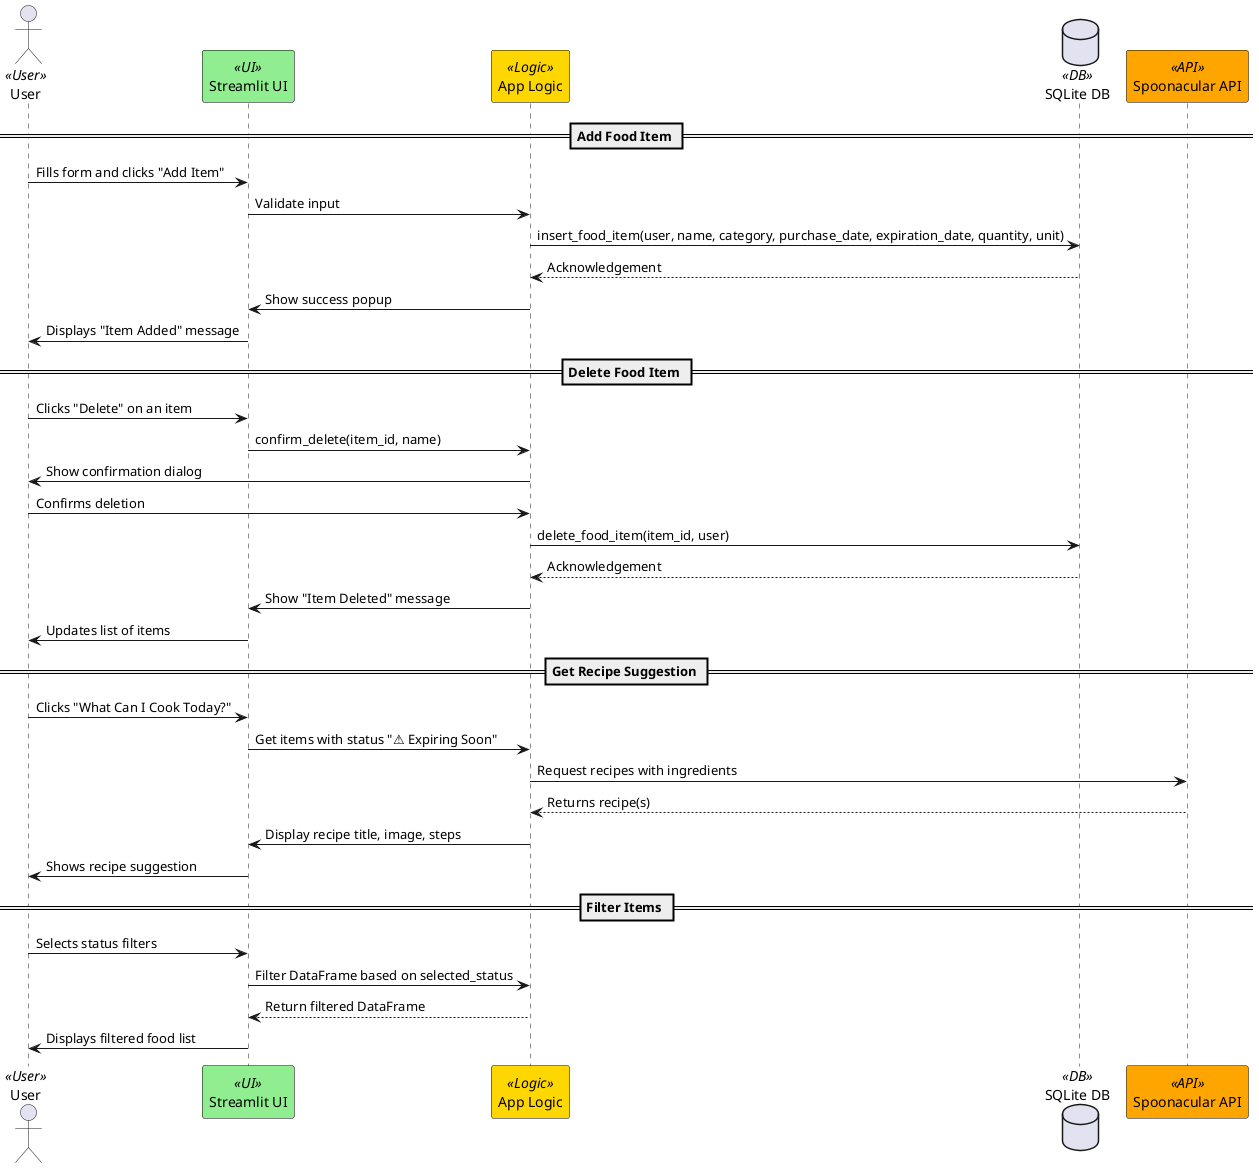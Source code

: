 @startuml
skinparam participant {
  BackgroundColor<<User>> #ADD8E6
  BackgroundColor<<UI>> #90EE90
  BackgroundColor<<Logic>> #FFD700
  BackgroundColor<<DB>> #FFB6C1
  BackgroundColor<<API>> #FFA500
  BorderColor black
}

actor User <<User>>
participant "Streamlit UI" as UI <<UI>>
participant "App Logic" as Logic <<Logic>>
database "SQLite DB" as DB <<DB>>
participant "Spoonacular API" as API <<API>>

== Add Food Item ==
User -> UI : Fills form and clicks "Add Item"
UI -> Logic : Validate input
Logic -> DB : insert_food_item(user, name, category, purchase_date, expiration_date, quantity, unit)
DB --> Logic : Acknowledgement
Logic -> UI : Show success popup
UI -> User : Displays "Item Added" message

== Delete Food Item ==
User -> UI : Clicks "Delete" on an item
UI -> Logic : confirm_delete(item_id, name)
Logic -> User : Show confirmation dialog
User -> Logic : Confirms deletion
Logic -> DB : delete_food_item(item_id, user)
DB --> Logic : Acknowledgement
Logic -> UI : Show "Item Deleted" message
UI -> User : Updates list of items

== Get Recipe Suggestion ==
User -> UI : Clicks "What Can I Cook Today?"
UI -> Logic : Get items with status "⚠️ Expiring Soon"
Logic -> API : Request recipes with ingredients
API --> Logic : Returns recipe(s)
Logic -> UI : Display recipe title, image, steps
UI -> User : Shows recipe suggestion

== Filter Items ==
User -> UI : Selects status filters
UI -> Logic : Filter DataFrame based on selected_status
Logic --> UI : Return filtered DataFrame
UI -> User : Displays filtered food list
@enduml
